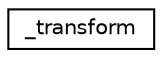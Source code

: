 digraph "圖形化之類別階層"
{
 // LATEX_PDF_SIZE
  edge [fontname="Helvetica",fontsize="10",labelfontname="Helvetica",labelfontsize="10"];
  node [fontname="Helvetica",fontsize="10",shape=record];
  rankdir="LR";
  Node0 [label="_transform",height=0.2,width=0.4,color="black", fillcolor="white", style="filled",URL="$struct__transform.html",tooltip=" "];
}
